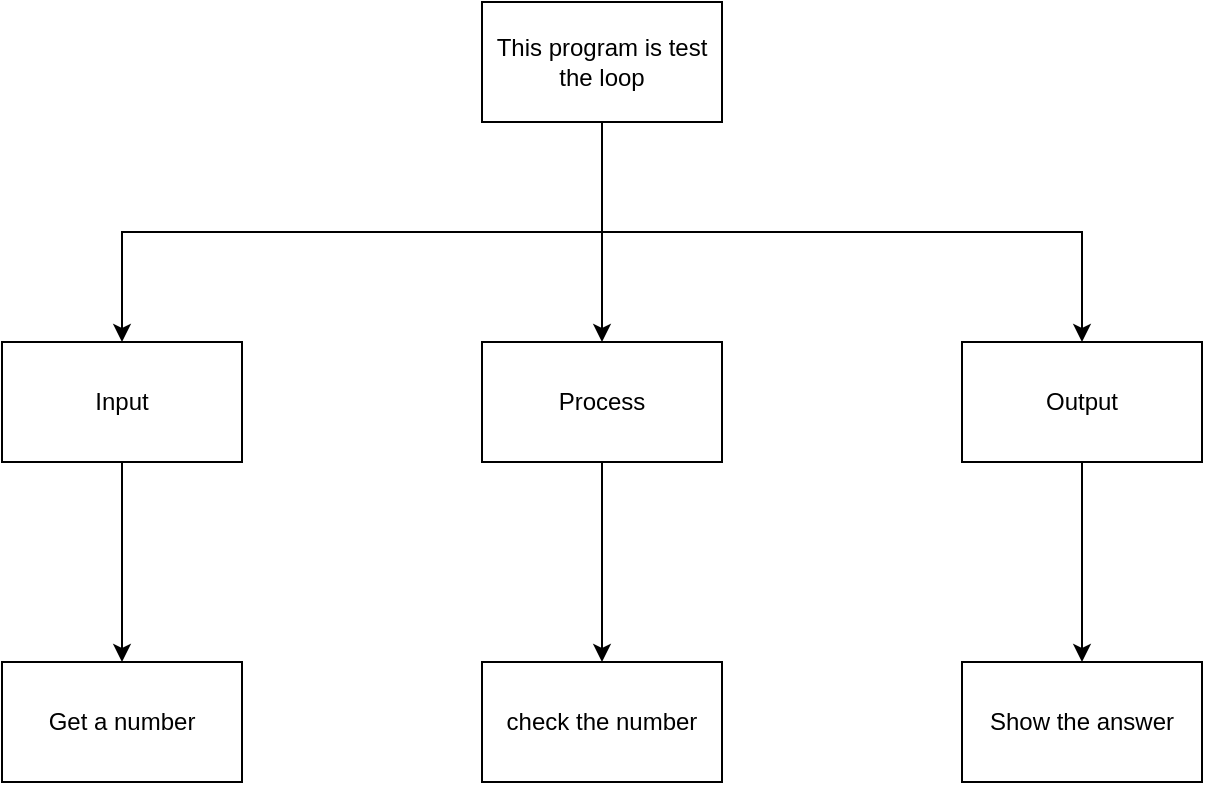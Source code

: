 <mxfile>
    <diagram id="GNDBGh9QXFPilwJ-3kbP" name="Page-1">
        <mxGraphModel dx="834" dy="1880" grid="1" gridSize="10" guides="1" tooltips="1" connect="1" arrows="1" fold="1" page="1" pageScale="1" pageWidth="827" pageHeight="1169" math="0" shadow="0">
            <root>
                <mxCell id="0"/>
                <mxCell id="1" parent="0"/>
                <mxCell id="12" style="edgeStyle=none;html=1;exitX=0.5;exitY=1;exitDx=0;exitDy=0;" edge="1" parent="1" source="2" target="9">
                    <mxGeometry relative="1" as="geometry"/>
                </mxCell>
                <mxCell id="2" value="Input" style="rounded=0;whiteSpace=wrap;html=1;" parent="1" vertex="1">
                    <mxGeometry x="80" y="160" width="120" height="60" as="geometry"/>
                </mxCell>
                <mxCell id="6" style="edgeStyle=orthogonalEdgeStyle;html=1;exitX=0.5;exitY=1;exitDx=0;exitDy=0;rounded=0;" parent="1" source="3" target="4" edge="1">
                    <mxGeometry relative="1" as="geometry"/>
                </mxCell>
                <mxCell id="7" style="edgeStyle=orthogonalEdgeStyle;rounded=0;html=1;exitX=0.5;exitY=1;exitDx=0;exitDy=0;entryX=0.5;entryY=0;entryDx=0;entryDy=0;" parent="1" source="3" target="2" edge="1">
                    <mxGeometry relative="1" as="geometry"/>
                </mxCell>
                <mxCell id="8" style="edgeStyle=orthogonalEdgeStyle;rounded=0;html=1;exitX=0.5;exitY=1;exitDx=0;exitDy=0;entryX=0.5;entryY=0;entryDx=0;entryDy=0;" parent="1" source="3" target="5" edge="1">
                    <mxGeometry relative="1" as="geometry"/>
                </mxCell>
                <mxCell id="3" value="This program is test the loop" style="rounded=0;whiteSpace=wrap;html=1;" parent="1" vertex="1">
                    <mxGeometry x="320" y="-10" width="120" height="60" as="geometry"/>
                </mxCell>
                <mxCell id="13" style="edgeStyle=none;html=1;exitX=0.5;exitY=1;exitDx=0;exitDy=0;entryX=0.5;entryY=0;entryDx=0;entryDy=0;" edge="1" parent="1" source="4" target="10">
                    <mxGeometry relative="1" as="geometry"/>
                </mxCell>
                <mxCell id="4" value="Process" style="rounded=0;whiteSpace=wrap;html=1;" parent="1" vertex="1">
                    <mxGeometry x="320" y="160" width="120" height="60" as="geometry"/>
                </mxCell>
                <mxCell id="14" style="edgeStyle=none;html=1;exitX=0.5;exitY=1;exitDx=0;exitDy=0;" edge="1" parent="1" source="5" target="11">
                    <mxGeometry relative="1" as="geometry"/>
                </mxCell>
                <mxCell id="5" value="Output" style="rounded=0;whiteSpace=wrap;html=1;" parent="1" vertex="1">
                    <mxGeometry x="560" y="160" width="120" height="60" as="geometry"/>
                </mxCell>
                <mxCell id="9" value="Get a number" style="rounded=0;whiteSpace=wrap;html=1;" parent="1" vertex="1">
                    <mxGeometry x="80" y="320" width="120" height="60" as="geometry"/>
                </mxCell>
                <mxCell id="10" value="check the number" style="rounded=0;whiteSpace=wrap;html=1;" vertex="1" parent="1">
                    <mxGeometry x="320" y="320" width="120" height="60" as="geometry"/>
                </mxCell>
                <mxCell id="11" value="Show the answer" style="rounded=0;whiteSpace=wrap;html=1;" vertex="1" parent="1">
                    <mxGeometry x="560" y="320" width="120" height="60" as="geometry"/>
                </mxCell>
            </root>
        </mxGraphModel>
    </diagram>
</mxfile>